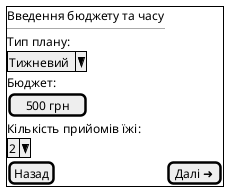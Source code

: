 @startsalt
{
{+
  Введення бюджету та часу
  ----------------------------------
  Тип плану:
  ^Тижневий^^ 

  Бюджет:
  [ 500 грн ]

  Кількість прийомів їжі:
  ^2^^ 

  [Назад] | [Далі ➜]
}
}
@endsalt
